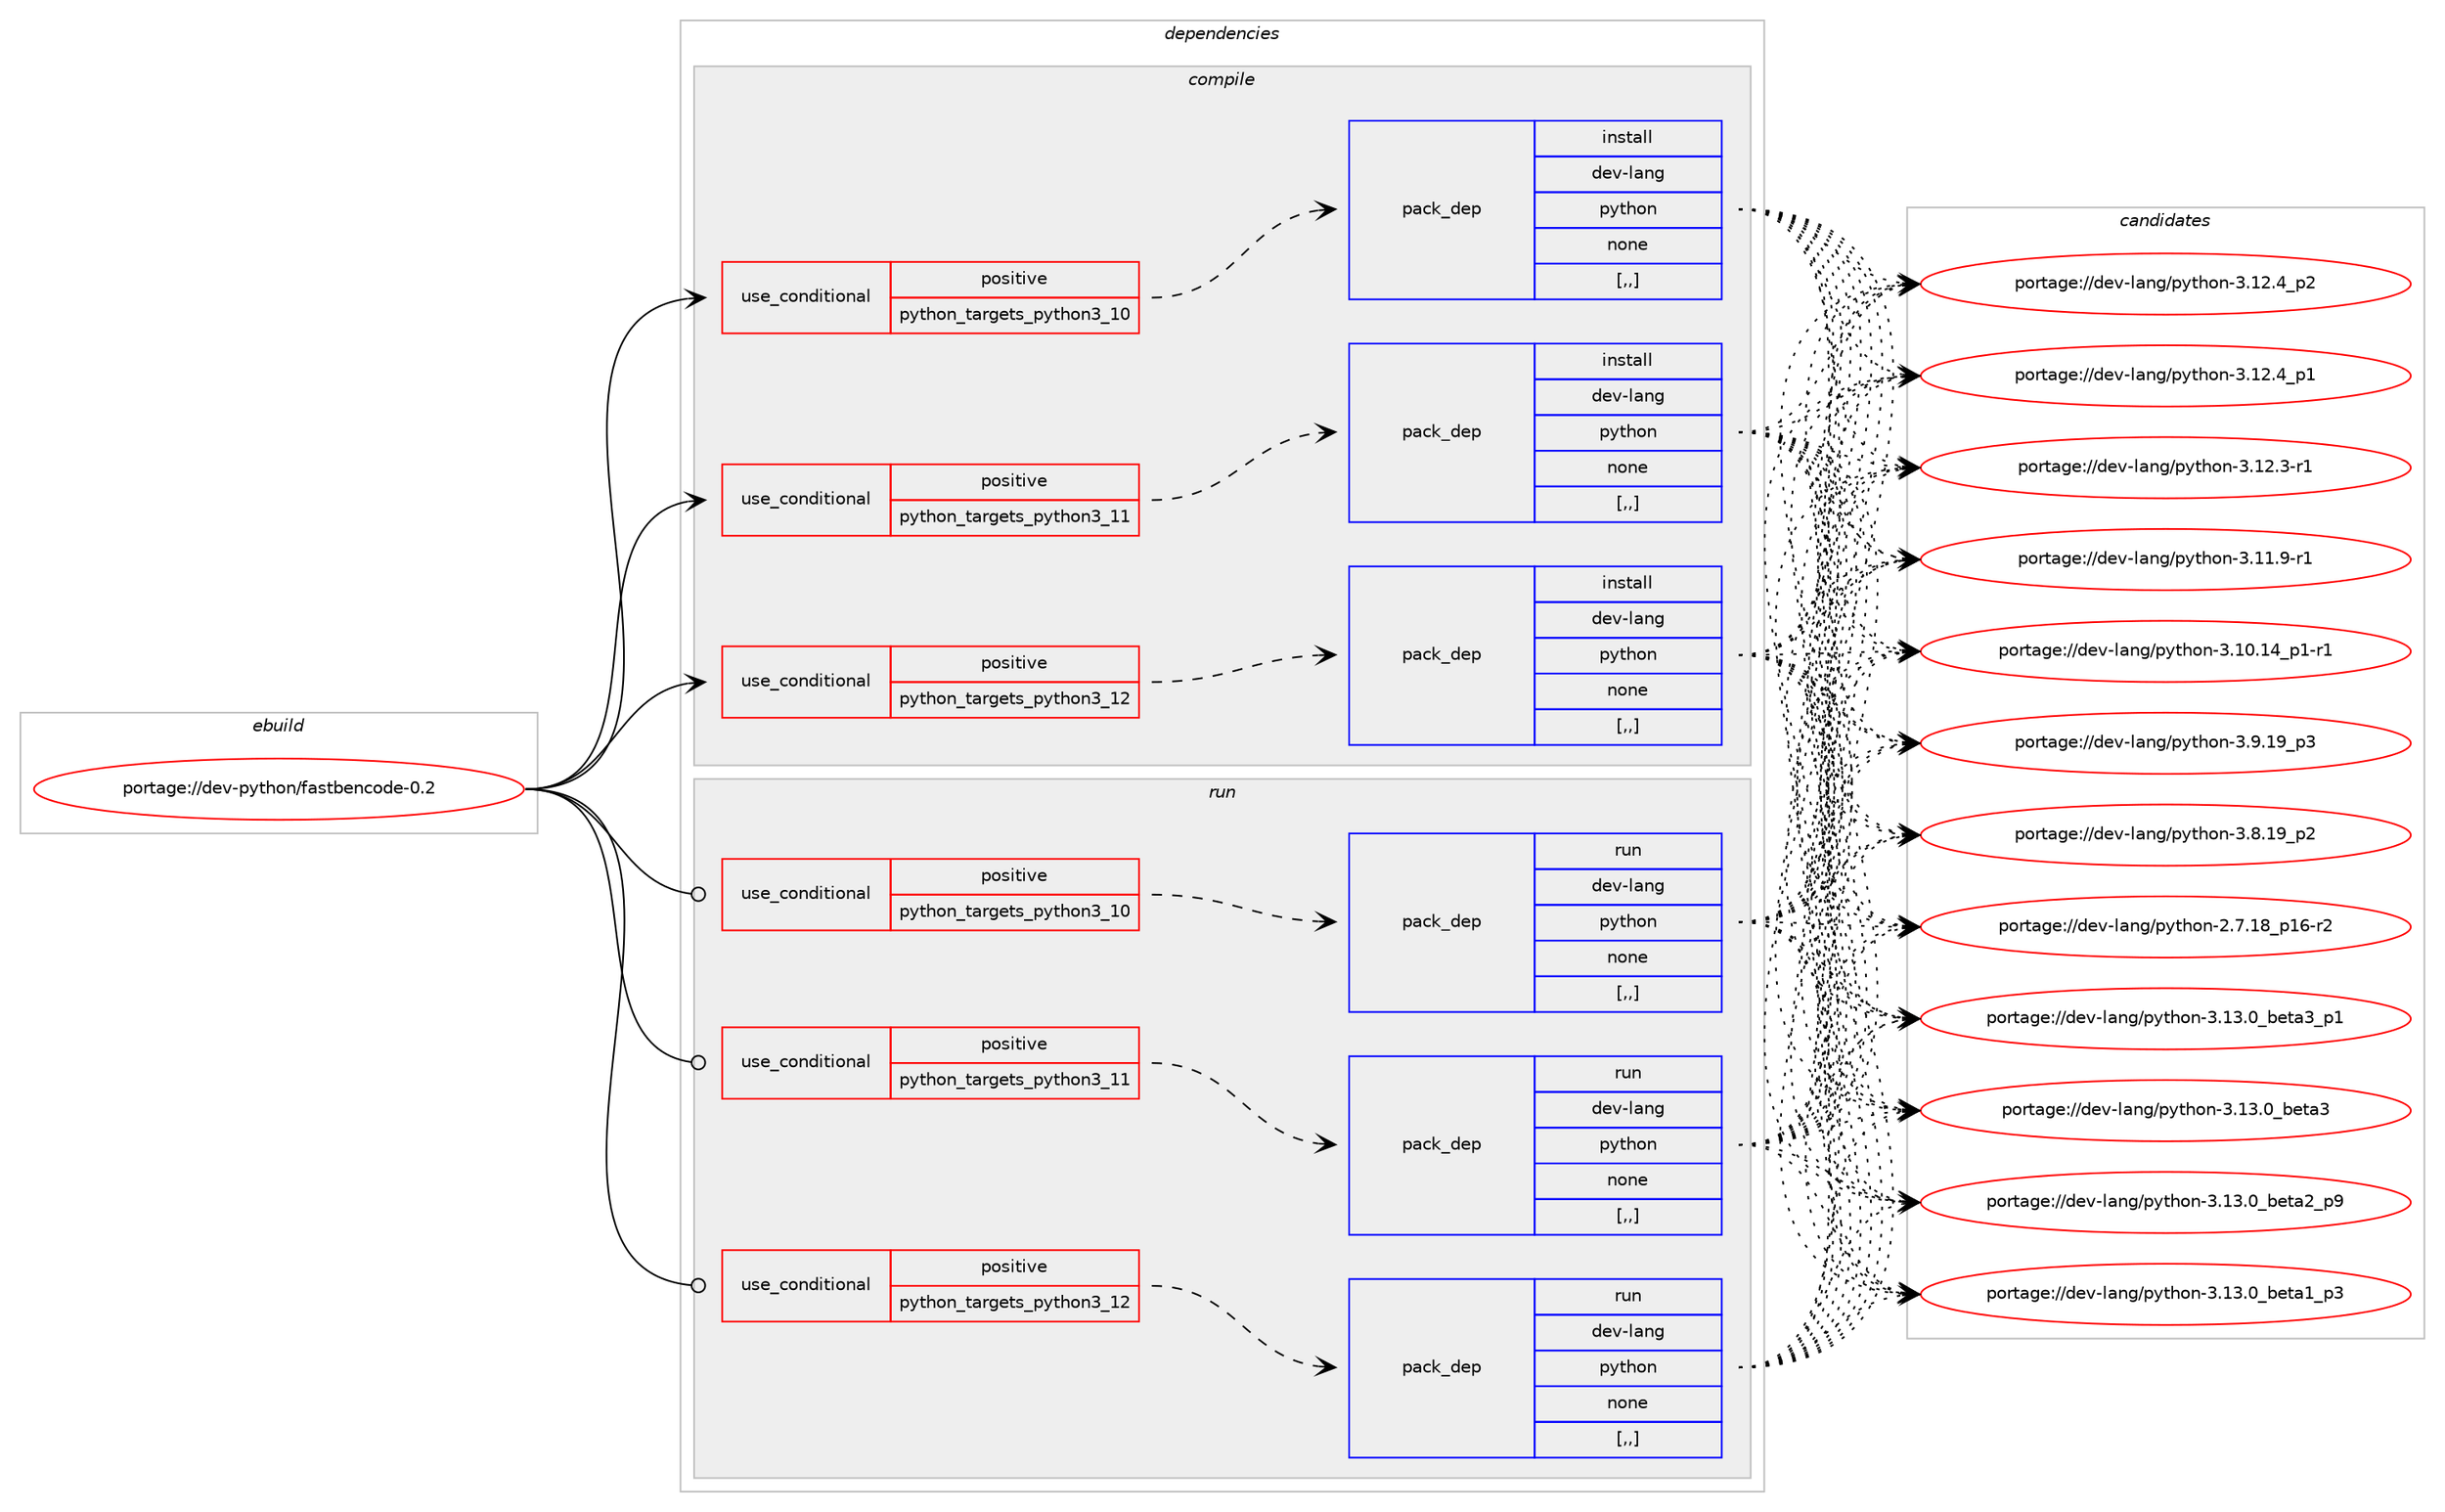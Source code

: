 digraph prolog {

# *************
# Graph options
# *************

newrank=true;
concentrate=true;
compound=true;
graph [rankdir=LR,fontname=Helvetica,fontsize=10,ranksep=1.5];#, ranksep=2.5, nodesep=0.2];
edge  [arrowhead=vee];
node  [fontname=Helvetica,fontsize=10];

# **********
# The ebuild
# **********

subgraph cluster_leftcol {
color=gray;
label=<<i>ebuild</i>>;
id [label="portage://dev-python/fastbencode-0.2", color=red, width=4, href="../dev-python/fastbencode-0.2.svg"];
}

# ****************
# The dependencies
# ****************

subgraph cluster_midcol {
color=gray;
label=<<i>dependencies</i>>;
subgraph cluster_compile {
fillcolor="#eeeeee";
style=filled;
label=<<i>compile</i>>;
subgraph cond32550 {
dependency145584 [label=<<TABLE BORDER="0" CELLBORDER="1" CELLSPACING="0" CELLPADDING="4"><TR><TD ROWSPAN="3" CELLPADDING="10">use_conditional</TD></TR><TR><TD>positive</TD></TR><TR><TD>python_targets_python3_10</TD></TR></TABLE>>, shape=none, color=red];
subgraph pack111785 {
dependency145585 [label=<<TABLE BORDER="0" CELLBORDER="1" CELLSPACING="0" CELLPADDING="4" WIDTH="220"><TR><TD ROWSPAN="6" CELLPADDING="30">pack_dep</TD></TR><TR><TD WIDTH="110">install</TD></TR><TR><TD>dev-lang</TD></TR><TR><TD>python</TD></TR><TR><TD>none</TD></TR><TR><TD>[,,]</TD></TR></TABLE>>, shape=none, color=blue];
}
dependency145584:e -> dependency145585:w [weight=20,style="dashed",arrowhead="vee"];
}
id:e -> dependency145584:w [weight=20,style="solid",arrowhead="vee"];
subgraph cond32551 {
dependency145586 [label=<<TABLE BORDER="0" CELLBORDER="1" CELLSPACING="0" CELLPADDING="4"><TR><TD ROWSPAN="3" CELLPADDING="10">use_conditional</TD></TR><TR><TD>positive</TD></TR><TR><TD>python_targets_python3_11</TD></TR></TABLE>>, shape=none, color=red];
subgraph pack111786 {
dependency145587 [label=<<TABLE BORDER="0" CELLBORDER="1" CELLSPACING="0" CELLPADDING="4" WIDTH="220"><TR><TD ROWSPAN="6" CELLPADDING="30">pack_dep</TD></TR><TR><TD WIDTH="110">install</TD></TR><TR><TD>dev-lang</TD></TR><TR><TD>python</TD></TR><TR><TD>none</TD></TR><TR><TD>[,,]</TD></TR></TABLE>>, shape=none, color=blue];
}
dependency145586:e -> dependency145587:w [weight=20,style="dashed",arrowhead="vee"];
}
id:e -> dependency145586:w [weight=20,style="solid",arrowhead="vee"];
subgraph cond32552 {
dependency145588 [label=<<TABLE BORDER="0" CELLBORDER="1" CELLSPACING="0" CELLPADDING="4"><TR><TD ROWSPAN="3" CELLPADDING="10">use_conditional</TD></TR><TR><TD>positive</TD></TR><TR><TD>python_targets_python3_12</TD></TR></TABLE>>, shape=none, color=red];
subgraph pack111787 {
dependency145589 [label=<<TABLE BORDER="0" CELLBORDER="1" CELLSPACING="0" CELLPADDING="4" WIDTH="220"><TR><TD ROWSPAN="6" CELLPADDING="30">pack_dep</TD></TR><TR><TD WIDTH="110">install</TD></TR><TR><TD>dev-lang</TD></TR><TR><TD>python</TD></TR><TR><TD>none</TD></TR><TR><TD>[,,]</TD></TR></TABLE>>, shape=none, color=blue];
}
dependency145588:e -> dependency145589:w [weight=20,style="dashed",arrowhead="vee"];
}
id:e -> dependency145588:w [weight=20,style="solid",arrowhead="vee"];
}
subgraph cluster_compileandrun {
fillcolor="#eeeeee";
style=filled;
label=<<i>compile and run</i>>;
}
subgraph cluster_run {
fillcolor="#eeeeee";
style=filled;
label=<<i>run</i>>;
subgraph cond32553 {
dependency145590 [label=<<TABLE BORDER="0" CELLBORDER="1" CELLSPACING="0" CELLPADDING="4"><TR><TD ROWSPAN="3" CELLPADDING="10">use_conditional</TD></TR><TR><TD>positive</TD></TR><TR><TD>python_targets_python3_10</TD></TR></TABLE>>, shape=none, color=red];
subgraph pack111788 {
dependency145591 [label=<<TABLE BORDER="0" CELLBORDER="1" CELLSPACING="0" CELLPADDING="4" WIDTH="220"><TR><TD ROWSPAN="6" CELLPADDING="30">pack_dep</TD></TR><TR><TD WIDTH="110">run</TD></TR><TR><TD>dev-lang</TD></TR><TR><TD>python</TD></TR><TR><TD>none</TD></TR><TR><TD>[,,]</TD></TR></TABLE>>, shape=none, color=blue];
}
dependency145590:e -> dependency145591:w [weight=20,style="dashed",arrowhead="vee"];
}
id:e -> dependency145590:w [weight=20,style="solid",arrowhead="odot"];
subgraph cond32554 {
dependency145592 [label=<<TABLE BORDER="0" CELLBORDER="1" CELLSPACING="0" CELLPADDING="4"><TR><TD ROWSPAN="3" CELLPADDING="10">use_conditional</TD></TR><TR><TD>positive</TD></TR><TR><TD>python_targets_python3_11</TD></TR></TABLE>>, shape=none, color=red];
subgraph pack111789 {
dependency145593 [label=<<TABLE BORDER="0" CELLBORDER="1" CELLSPACING="0" CELLPADDING="4" WIDTH="220"><TR><TD ROWSPAN="6" CELLPADDING="30">pack_dep</TD></TR><TR><TD WIDTH="110">run</TD></TR><TR><TD>dev-lang</TD></TR><TR><TD>python</TD></TR><TR><TD>none</TD></TR><TR><TD>[,,]</TD></TR></TABLE>>, shape=none, color=blue];
}
dependency145592:e -> dependency145593:w [weight=20,style="dashed",arrowhead="vee"];
}
id:e -> dependency145592:w [weight=20,style="solid",arrowhead="odot"];
subgraph cond32555 {
dependency145594 [label=<<TABLE BORDER="0" CELLBORDER="1" CELLSPACING="0" CELLPADDING="4"><TR><TD ROWSPAN="3" CELLPADDING="10">use_conditional</TD></TR><TR><TD>positive</TD></TR><TR><TD>python_targets_python3_12</TD></TR></TABLE>>, shape=none, color=red];
subgraph pack111790 {
dependency145595 [label=<<TABLE BORDER="0" CELLBORDER="1" CELLSPACING="0" CELLPADDING="4" WIDTH="220"><TR><TD ROWSPAN="6" CELLPADDING="30">pack_dep</TD></TR><TR><TD WIDTH="110">run</TD></TR><TR><TD>dev-lang</TD></TR><TR><TD>python</TD></TR><TR><TD>none</TD></TR><TR><TD>[,,]</TD></TR></TABLE>>, shape=none, color=blue];
}
dependency145594:e -> dependency145595:w [weight=20,style="dashed",arrowhead="vee"];
}
id:e -> dependency145594:w [weight=20,style="solid",arrowhead="odot"];
}
}

# **************
# The candidates
# **************

subgraph cluster_choices {
rank=same;
color=gray;
label=<<i>candidates</i>>;

subgraph choice111785 {
color=black;
nodesep=1;
choice10010111845108971101034711212111610411111045514649514648959810111697519511249 [label="portage://dev-lang/python-3.13.0_beta3_p1", color=red, width=4,href="../dev-lang/python-3.13.0_beta3_p1.svg"];
choice1001011184510897110103471121211161041111104551464951464895981011169751 [label="portage://dev-lang/python-3.13.0_beta3", color=red, width=4,href="../dev-lang/python-3.13.0_beta3.svg"];
choice10010111845108971101034711212111610411111045514649514648959810111697509511257 [label="portage://dev-lang/python-3.13.0_beta2_p9", color=red, width=4,href="../dev-lang/python-3.13.0_beta2_p9.svg"];
choice10010111845108971101034711212111610411111045514649514648959810111697499511251 [label="portage://dev-lang/python-3.13.0_beta1_p3", color=red, width=4,href="../dev-lang/python-3.13.0_beta1_p3.svg"];
choice100101118451089711010347112121116104111110455146495046529511250 [label="portage://dev-lang/python-3.12.4_p2", color=red, width=4,href="../dev-lang/python-3.12.4_p2.svg"];
choice100101118451089711010347112121116104111110455146495046529511249 [label="portage://dev-lang/python-3.12.4_p1", color=red, width=4,href="../dev-lang/python-3.12.4_p1.svg"];
choice100101118451089711010347112121116104111110455146495046514511449 [label="portage://dev-lang/python-3.12.3-r1", color=red, width=4,href="../dev-lang/python-3.12.3-r1.svg"];
choice100101118451089711010347112121116104111110455146494946574511449 [label="portage://dev-lang/python-3.11.9-r1", color=red, width=4,href="../dev-lang/python-3.11.9-r1.svg"];
choice100101118451089711010347112121116104111110455146494846495295112494511449 [label="portage://dev-lang/python-3.10.14_p1-r1", color=red, width=4,href="../dev-lang/python-3.10.14_p1-r1.svg"];
choice100101118451089711010347112121116104111110455146574649579511251 [label="portage://dev-lang/python-3.9.19_p3", color=red, width=4,href="../dev-lang/python-3.9.19_p3.svg"];
choice100101118451089711010347112121116104111110455146564649579511250 [label="portage://dev-lang/python-3.8.19_p2", color=red, width=4,href="../dev-lang/python-3.8.19_p2.svg"];
choice100101118451089711010347112121116104111110455046554649569511249544511450 [label="portage://dev-lang/python-2.7.18_p16-r2", color=red, width=4,href="../dev-lang/python-2.7.18_p16-r2.svg"];
dependency145585:e -> choice10010111845108971101034711212111610411111045514649514648959810111697519511249:w [style=dotted,weight="100"];
dependency145585:e -> choice1001011184510897110103471121211161041111104551464951464895981011169751:w [style=dotted,weight="100"];
dependency145585:e -> choice10010111845108971101034711212111610411111045514649514648959810111697509511257:w [style=dotted,weight="100"];
dependency145585:e -> choice10010111845108971101034711212111610411111045514649514648959810111697499511251:w [style=dotted,weight="100"];
dependency145585:e -> choice100101118451089711010347112121116104111110455146495046529511250:w [style=dotted,weight="100"];
dependency145585:e -> choice100101118451089711010347112121116104111110455146495046529511249:w [style=dotted,weight="100"];
dependency145585:e -> choice100101118451089711010347112121116104111110455146495046514511449:w [style=dotted,weight="100"];
dependency145585:e -> choice100101118451089711010347112121116104111110455146494946574511449:w [style=dotted,weight="100"];
dependency145585:e -> choice100101118451089711010347112121116104111110455146494846495295112494511449:w [style=dotted,weight="100"];
dependency145585:e -> choice100101118451089711010347112121116104111110455146574649579511251:w [style=dotted,weight="100"];
dependency145585:e -> choice100101118451089711010347112121116104111110455146564649579511250:w [style=dotted,weight="100"];
dependency145585:e -> choice100101118451089711010347112121116104111110455046554649569511249544511450:w [style=dotted,weight="100"];
}
subgraph choice111786 {
color=black;
nodesep=1;
choice10010111845108971101034711212111610411111045514649514648959810111697519511249 [label="portage://dev-lang/python-3.13.0_beta3_p1", color=red, width=4,href="../dev-lang/python-3.13.0_beta3_p1.svg"];
choice1001011184510897110103471121211161041111104551464951464895981011169751 [label="portage://dev-lang/python-3.13.0_beta3", color=red, width=4,href="../dev-lang/python-3.13.0_beta3.svg"];
choice10010111845108971101034711212111610411111045514649514648959810111697509511257 [label="portage://dev-lang/python-3.13.0_beta2_p9", color=red, width=4,href="../dev-lang/python-3.13.0_beta2_p9.svg"];
choice10010111845108971101034711212111610411111045514649514648959810111697499511251 [label="portage://dev-lang/python-3.13.0_beta1_p3", color=red, width=4,href="../dev-lang/python-3.13.0_beta1_p3.svg"];
choice100101118451089711010347112121116104111110455146495046529511250 [label="portage://dev-lang/python-3.12.4_p2", color=red, width=4,href="../dev-lang/python-3.12.4_p2.svg"];
choice100101118451089711010347112121116104111110455146495046529511249 [label="portage://dev-lang/python-3.12.4_p1", color=red, width=4,href="../dev-lang/python-3.12.4_p1.svg"];
choice100101118451089711010347112121116104111110455146495046514511449 [label="portage://dev-lang/python-3.12.3-r1", color=red, width=4,href="../dev-lang/python-3.12.3-r1.svg"];
choice100101118451089711010347112121116104111110455146494946574511449 [label="portage://dev-lang/python-3.11.9-r1", color=red, width=4,href="../dev-lang/python-3.11.9-r1.svg"];
choice100101118451089711010347112121116104111110455146494846495295112494511449 [label="portage://dev-lang/python-3.10.14_p1-r1", color=red, width=4,href="../dev-lang/python-3.10.14_p1-r1.svg"];
choice100101118451089711010347112121116104111110455146574649579511251 [label="portage://dev-lang/python-3.9.19_p3", color=red, width=4,href="../dev-lang/python-3.9.19_p3.svg"];
choice100101118451089711010347112121116104111110455146564649579511250 [label="portage://dev-lang/python-3.8.19_p2", color=red, width=4,href="../dev-lang/python-3.8.19_p2.svg"];
choice100101118451089711010347112121116104111110455046554649569511249544511450 [label="portage://dev-lang/python-2.7.18_p16-r2", color=red, width=4,href="../dev-lang/python-2.7.18_p16-r2.svg"];
dependency145587:e -> choice10010111845108971101034711212111610411111045514649514648959810111697519511249:w [style=dotted,weight="100"];
dependency145587:e -> choice1001011184510897110103471121211161041111104551464951464895981011169751:w [style=dotted,weight="100"];
dependency145587:e -> choice10010111845108971101034711212111610411111045514649514648959810111697509511257:w [style=dotted,weight="100"];
dependency145587:e -> choice10010111845108971101034711212111610411111045514649514648959810111697499511251:w [style=dotted,weight="100"];
dependency145587:e -> choice100101118451089711010347112121116104111110455146495046529511250:w [style=dotted,weight="100"];
dependency145587:e -> choice100101118451089711010347112121116104111110455146495046529511249:w [style=dotted,weight="100"];
dependency145587:e -> choice100101118451089711010347112121116104111110455146495046514511449:w [style=dotted,weight="100"];
dependency145587:e -> choice100101118451089711010347112121116104111110455146494946574511449:w [style=dotted,weight="100"];
dependency145587:e -> choice100101118451089711010347112121116104111110455146494846495295112494511449:w [style=dotted,weight="100"];
dependency145587:e -> choice100101118451089711010347112121116104111110455146574649579511251:w [style=dotted,weight="100"];
dependency145587:e -> choice100101118451089711010347112121116104111110455146564649579511250:w [style=dotted,weight="100"];
dependency145587:e -> choice100101118451089711010347112121116104111110455046554649569511249544511450:w [style=dotted,weight="100"];
}
subgraph choice111787 {
color=black;
nodesep=1;
choice10010111845108971101034711212111610411111045514649514648959810111697519511249 [label="portage://dev-lang/python-3.13.0_beta3_p1", color=red, width=4,href="../dev-lang/python-3.13.0_beta3_p1.svg"];
choice1001011184510897110103471121211161041111104551464951464895981011169751 [label="portage://dev-lang/python-3.13.0_beta3", color=red, width=4,href="../dev-lang/python-3.13.0_beta3.svg"];
choice10010111845108971101034711212111610411111045514649514648959810111697509511257 [label="portage://dev-lang/python-3.13.0_beta2_p9", color=red, width=4,href="../dev-lang/python-3.13.0_beta2_p9.svg"];
choice10010111845108971101034711212111610411111045514649514648959810111697499511251 [label="portage://dev-lang/python-3.13.0_beta1_p3", color=red, width=4,href="../dev-lang/python-3.13.0_beta1_p3.svg"];
choice100101118451089711010347112121116104111110455146495046529511250 [label="portage://dev-lang/python-3.12.4_p2", color=red, width=4,href="../dev-lang/python-3.12.4_p2.svg"];
choice100101118451089711010347112121116104111110455146495046529511249 [label="portage://dev-lang/python-3.12.4_p1", color=red, width=4,href="../dev-lang/python-3.12.4_p1.svg"];
choice100101118451089711010347112121116104111110455146495046514511449 [label="portage://dev-lang/python-3.12.3-r1", color=red, width=4,href="../dev-lang/python-3.12.3-r1.svg"];
choice100101118451089711010347112121116104111110455146494946574511449 [label="portage://dev-lang/python-3.11.9-r1", color=red, width=4,href="../dev-lang/python-3.11.9-r1.svg"];
choice100101118451089711010347112121116104111110455146494846495295112494511449 [label="portage://dev-lang/python-3.10.14_p1-r1", color=red, width=4,href="../dev-lang/python-3.10.14_p1-r1.svg"];
choice100101118451089711010347112121116104111110455146574649579511251 [label="portage://dev-lang/python-3.9.19_p3", color=red, width=4,href="../dev-lang/python-3.9.19_p3.svg"];
choice100101118451089711010347112121116104111110455146564649579511250 [label="portage://dev-lang/python-3.8.19_p2", color=red, width=4,href="../dev-lang/python-3.8.19_p2.svg"];
choice100101118451089711010347112121116104111110455046554649569511249544511450 [label="portage://dev-lang/python-2.7.18_p16-r2", color=red, width=4,href="../dev-lang/python-2.7.18_p16-r2.svg"];
dependency145589:e -> choice10010111845108971101034711212111610411111045514649514648959810111697519511249:w [style=dotted,weight="100"];
dependency145589:e -> choice1001011184510897110103471121211161041111104551464951464895981011169751:w [style=dotted,weight="100"];
dependency145589:e -> choice10010111845108971101034711212111610411111045514649514648959810111697509511257:w [style=dotted,weight="100"];
dependency145589:e -> choice10010111845108971101034711212111610411111045514649514648959810111697499511251:w [style=dotted,weight="100"];
dependency145589:e -> choice100101118451089711010347112121116104111110455146495046529511250:w [style=dotted,weight="100"];
dependency145589:e -> choice100101118451089711010347112121116104111110455146495046529511249:w [style=dotted,weight="100"];
dependency145589:e -> choice100101118451089711010347112121116104111110455146495046514511449:w [style=dotted,weight="100"];
dependency145589:e -> choice100101118451089711010347112121116104111110455146494946574511449:w [style=dotted,weight="100"];
dependency145589:e -> choice100101118451089711010347112121116104111110455146494846495295112494511449:w [style=dotted,weight="100"];
dependency145589:e -> choice100101118451089711010347112121116104111110455146574649579511251:w [style=dotted,weight="100"];
dependency145589:e -> choice100101118451089711010347112121116104111110455146564649579511250:w [style=dotted,weight="100"];
dependency145589:e -> choice100101118451089711010347112121116104111110455046554649569511249544511450:w [style=dotted,weight="100"];
}
subgraph choice111788 {
color=black;
nodesep=1;
choice10010111845108971101034711212111610411111045514649514648959810111697519511249 [label="portage://dev-lang/python-3.13.0_beta3_p1", color=red, width=4,href="../dev-lang/python-3.13.0_beta3_p1.svg"];
choice1001011184510897110103471121211161041111104551464951464895981011169751 [label="portage://dev-lang/python-3.13.0_beta3", color=red, width=4,href="../dev-lang/python-3.13.0_beta3.svg"];
choice10010111845108971101034711212111610411111045514649514648959810111697509511257 [label="portage://dev-lang/python-3.13.0_beta2_p9", color=red, width=4,href="../dev-lang/python-3.13.0_beta2_p9.svg"];
choice10010111845108971101034711212111610411111045514649514648959810111697499511251 [label="portage://dev-lang/python-3.13.0_beta1_p3", color=red, width=4,href="../dev-lang/python-3.13.0_beta1_p3.svg"];
choice100101118451089711010347112121116104111110455146495046529511250 [label="portage://dev-lang/python-3.12.4_p2", color=red, width=4,href="../dev-lang/python-3.12.4_p2.svg"];
choice100101118451089711010347112121116104111110455146495046529511249 [label="portage://dev-lang/python-3.12.4_p1", color=red, width=4,href="../dev-lang/python-3.12.4_p1.svg"];
choice100101118451089711010347112121116104111110455146495046514511449 [label="portage://dev-lang/python-3.12.3-r1", color=red, width=4,href="../dev-lang/python-3.12.3-r1.svg"];
choice100101118451089711010347112121116104111110455146494946574511449 [label="portage://dev-lang/python-3.11.9-r1", color=red, width=4,href="../dev-lang/python-3.11.9-r1.svg"];
choice100101118451089711010347112121116104111110455146494846495295112494511449 [label="portage://dev-lang/python-3.10.14_p1-r1", color=red, width=4,href="../dev-lang/python-3.10.14_p1-r1.svg"];
choice100101118451089711010347112121116104111110455146574649579511251 [label="portage://dev-lang/python-3.9.19_p3", color=red, width=4,href="../dev-lang/python-3.9.19_p3.svg"];
choice100101118451089711010347112121116104111110455146564649579511250 [label="portage://dev-lang/python-3.8.19_p2", color=red, width=4,href="../dev-lang/python-3.8.19_p2.svg"];
choice100101118451089711010347112121116104111110455046554649569511249544511450 [label="portage://dev-lang/python-2.7.18_p16-r2", color=red, width=4,href="../dev-lang/python-2.7.18_p16-r2.svg"];
dependency145591:e -> choice10010111845108971101034711212111610411111045514649514648959810111697519511249:w [style=dotted,weight="100"];
dependency145591:e -> choice1001011184510897110103471121211161041111104551464951464895981011169751:w [style=dotted,weight="100"];
dependency145591:e -> choice10010111845108971101034711212111610411111045514649514648959810111697509511257:w [style=dotted,weight="100"];
dependency145591:e -> choice10010111845108971101034711212111610411111045514649514648959810111697499511251:w [style=dotted,weight="100"];
dependency145591:e -> choice100101118451089711010347112121116104111110455146495046529511250:w [style=dotted,weight="100"];
dependency145591:e -> choice100101118451089711010347112121116104111110455146495046529511249:w [style=dotted,weight="100"];
dependency145591:e -> choice100101118451089711010347112121116104111110455146495046514511449:w [style=dotted,weight="100"];
dependency145591:e -> choice100101118451089711010347112121116104111110455146494946574511449:w [style=dotted,weight="100"];
dependency145591:e -> choice100101118451089711010347112121116104111110455146494846495295112494511449:w [style=dotted,weight="100"];
dependency145591:e -> choice100101118451089711010347112121116104111110455146574649579511251:w [style=dotted,weight="100"];
dependency145591:e -> choice100101118451089711010347112121116104111110455146564649579511250:w [style=dotted,weight="100"];
dependency145591:e -> choice100101118451089711010347112121116104111110455046554649569511249544511450:w [style=dotted,weight="100"];
}
subgraph choice111789 {
color=black;
nodesep=1;
choice10010111845108971101034711212111610411111045514649514648959810111697519511249 [label="portage://dev-lang/python-3.13.0_beta3_p1", color=red, width=4,href="../dev-lang/python-3.13.0_beta3_p1.svg"];
choice1001011184510897110103471121211161041111104551464951464895981011169751 [label="portage://dev-lang/python-3.13.0_beta3", color=red, width=4,href="../dev-lang/python-3.13.0_beta3.svg"];
choice10010111845108971101034711212111610411111045514649514648959810111697509511257 [label="portage://dev-lang/python-3.13.0_beta2_p9", color=red, width=4,href="../dev-lang/python-3.13.0_beta2_p9.svg"];
choice10010111845108971101034711212111610411111045514649514648959810111697499511251 [label="portage://dev-lang/python-3.13.0_beta1_p3", color=red, width=4,href="../dev-lang/python-3.13.0_beta1_p3.svg"];
choice100101118451089711010347112121116104111110455146495046529511250 [label="portage://dev-lang/python-3.12.4_p2", color=red, width=4,href="../dev-lang/python-3.12.4_p2.svg"];
choice100101118451089711010347112121116104111110455146495046529511249 [label="portage://dev-lang/python-3.12.4_p1", color=red, width=4,href="../dev-lang/python-3.12.4_p1.svg"];
choice100101118451089711010347112121116104111110455146495046514511449 [label="portage://dev-lang/python-3.12.3-r1", color=red, width=4,href="../dev-lang/python-3.12.3-r1.svg"];
choice100101118451089711010347112121116104111110455146494946574511449 [label="portage://dev-lang/python-3.11.9-r1", color=red, width=4,href="../dev-lang/python-3.11.9-r1.svg"];
choice100101118451089711010347112121116104111110455146494846495295112494511449 [label="portage://dev-lang/python-3.10.14_p1-r1", color=red, width=4,href="../dev-lang/python-3.10.14_p1-r1.svg"];
choice100101118451089711010347112121116104111110455146574649579511251 [label="portage://dev-lang/python-3.9.19_p3", color=red, width=4,href="../dev-lang/python-3.9.19_p3.svg"];
choice100101118451089711010347112121116104111110455146564649579511250 [label="portage://dev-lang/python-3.8.19_p2", color=red, width=4,href="../dev-lang/python-3.8.19_p2.svg"];
choice100101118451089711010347112121116104111110455046554649569511249544511450 [label="portage://dev-lang/python-2.7.18_p16-r2", color=red, width=4,href="../dev-lang/python-2.7.18_p16-r2.svg"];
dependency145593:e -> choice10010111845108971101034711212111610411111045514649514648959810111697519511249:w [style=dotted,weight="100"];
dependency145593:e -> choice1001011184510897110103471121211161041111104551464951464895981011169751:w [style=dotted,weight="100"];
dependency145593:e -> choice10010111845108971101034711212111610411111045514649514648959810111697509511257:w [style=dotted,weight="100"];
dependency145593:e -> choice10010111845108971101034711212111610411111045514649514648959810111697499511251:w [style=dotted,weight="100"];
dependency145593:e -> choice100101118451089711010347112121116104111110455146495046529511250:w [style=dotted,weight="100"];
dependency145593:e -> choice100101118451089711010347112121116104111110455146495046529511249:w [style=dotted,weight="100"];
dependency145593:e -> choice100101118451089711010347112121116104111110455146495046514511449:w [style=dotted,weight="100"];
dependency145593:e -> choice100101118451089711010347112121116104111110455146494946574511449:w [style=dotted,weight="100"];
dependency145593:e -> choice100101118451089711010347112121116104111110455146494846495295112494511449:w [style=dotted,weight="100"];
dependency145593:e -> choice100101118451089711010347112121116104111110455146574649579511251:w [style=dotted,weight="100"];
dependency145593:e -> choice100101118451089711010347112121116104111110455146564649579511250:w [style=dotted,weight="100"];
dependency145593:e -> choice100101118451089711010347112121116104111110455046554649569511249544511450:w [style=dotted,weight="100"];
}
subgraph choice111790 {
color=black;
nodesep=1;
choice10010111845108971101034711212111610411111045514649514648959810111697519511249 [label="portage://dev-lang/python-3.13.0_beta3_p1", color=red, width=4,href="../dev-lang/python-3.13.0_beta3_p1.svg"];
choice1001011184510897110103471121211161041111104551464951464895981011169751 [label="portage://dev-lang/python-3.13.0_beta3", color=red, width=4,href="../dev-lang/python-3.13.0_beta3.svg"];
choice10010111845108971101034711212111610411111045514649514648959810111697509511257 [label="portage://dev-lang/python-3.13.0_beta2_p9", color=red, width=4,href="../dev-lang/python-3.13.0_beta2_p9.svg"];
choice10010111845108971101034711212111610411111045514649514648959810111697499511251 [label="portage://dev-lang/python-3.13.0_beta1_p3", color=red, width=4,href="../dev-lang/python-3.13.0_beta1_p3.svg"];
choice100101118451089711010347112121116104111110455146495046529511250 [label="portage://dev-lang/python-3.12.4_p2", color=red, width=4,href="../dev-lang/python-3.12.4_p2.svg"];
choice100101118451089711010347112121116104111110455146495046529511249 [label="portage://dev-lang/python-3.12.4_p1", color=red, width=4,href="../dev-lang/python-3.12.4_p1.svg"];
choice100101118451089711010347112121116104111110455146495046514511449 [label="portage://dev-lang/python-3.12.3-r1", color=red, width=4,href="../dev-lang/python-3.12.3-r1.svg"];
choice100101118451089711010347112121116104111110455146494946574511449 [label="portage://dev-lang/python-3.11.9-r1", color=red, width=4,href="../dev-lang/python-3.11.9-r1.svg"];
choice100101118451089711010347112121116104111110455146494846495295112494511449 [label="portage://dev-lang/python-3.10.14_p1-r1", color=red, width=4,href="../dev-lang/python-3.10.14_p1-r1.svg"];
choice100101118451089711010347112121116104111110455146574649579511251 [label="portage://dev-lang/python-3.9.19_p3", color=red, width=4,href="../dev-lang/python-3.9.19_p3.svg"];
choice100101118451089711010347112121116104111110455146564649579511250 [label="portage://dev-lang/python-3.8.19_p2", color=red, width=4,href="../dev-lang/python-3.8.19_p2.svg"];
choice100101118451089711010347112121116104111110455046554649569511249544511450 [label="portage://dev-lang/python-2.7.18_p16-r2", color=red, width=4,href="../dev-lang/python-2.7.18_p16-r2.svg"];
dependency145595:e -> choice10010111845108971101034711212111610411111045514649514648959810111697519511249:w [style=dotted,weight="100"];
dependency145595:e -> choice1001011184510897110103471121211161041111104551464951464895981011169751:w [style=dotted,weight="100"];
dependency145595:e -> choice10010111845108971101034711212111610411111045514649514648959810111697509511257:w [style=dotted,weight="100"];
dependency145595:e -> choice10010111845108971101034711212111610411111045514649514648959810111697499511251:w [style=dotted,weight="100"];
dependency145595:e -> choice100101118451089711010347112121116104111110455146495046529511250:w [style=dotted,weight="100"];
dependency145595:e -> choice100101118451089711010347112121116104111110455146495046529511249:w [style=dotted,weight="100"];
dependency145595:e -> choice100101118451089711010347112121116104111110455146495046514511449:w [style=dotted,weight="100"];
dependency145595:e -> choice100101118451089711010347112121116104111110455146494946574511449:w [style=dotted,weight="100"];
dependency145595:e -> choice100101118451089711010347112121116104111110455146494846495295112494511449:w [style=dotted,weight="100"];
dependency145595:e -> choice100101118451089711010347112121116104111110455146574649579511251:w [style=dotted,weight="100"];
dependency145595:e -> choice100101118451089711010347112121116104111110455146564649579511250:w [style=dotted,weight="100"];
dependency145595:e -> choice100101118451089711010347112121116104111110455046554649569511249544511450:w [style=dotted,weight="100"];
}
}

}
